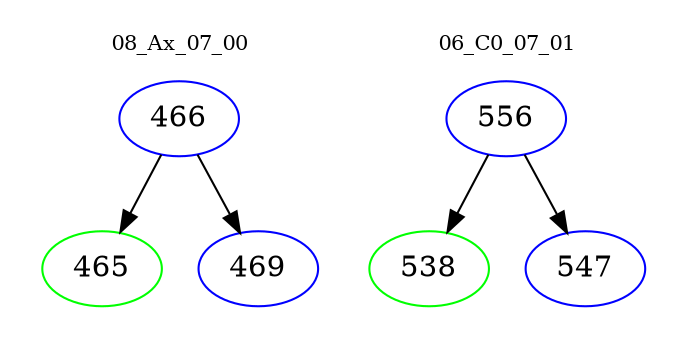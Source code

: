 digraph{
subgraph cluster_0 {
color = white
label = "08_Ax_07_00";
fontsize=10;
T0_466 [label="466", color="blue"]
T0_466 -> T0_465 [color="black"]
T0_465 [label="465", color="green"]
T0_466 -> T0_469 [color="black"]
T0_469 [label="469", color="blue"]
}
subgraph cluster_1 {
color = white
label = "06_C0_07_01";
fontsize=10;
T1_556 [label="556", color="blue"]
T1_556 -> T1_538 [color="black"]
T1_538 [label="538", color="green"]
T1_556 -> T1_547 [color="black"]
T1_547 [label="547", color="blue"]
}
}
